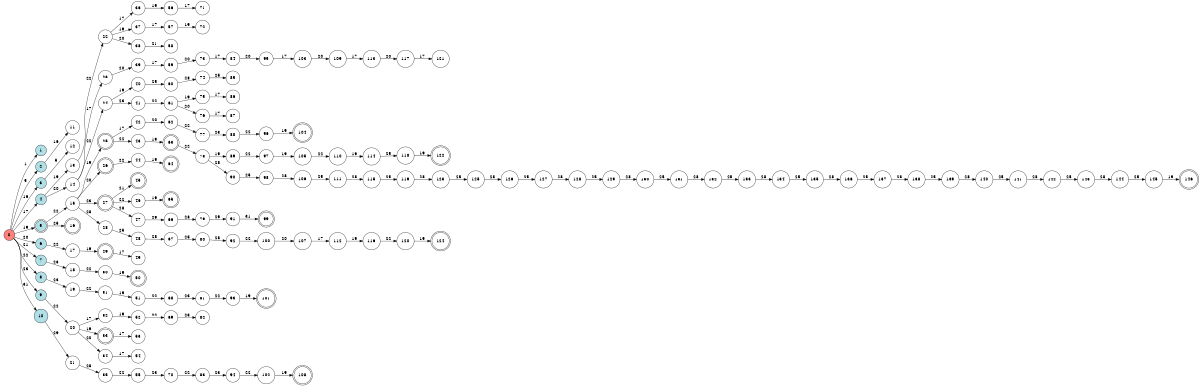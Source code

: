 digraph APTA {
__start0 [label="" shape="none"];

rankdir=LR;
size="8,5";

s0 [style="filled", color="black", fillcolor="#ff817b" shape="circle", label="0"];
s1 [style="filled", color="black", fillcolor="powderblue" shape="circle", label="1"];
s2 [style="filled", color="black", fillcolor="powderblue" shape="circle", label="2"];
s3 [style="filled", color="black", fillcolor="powderblue" shape="circle", label="3"];
s4 [style="filled", color="black", fillcolor="powderblue" shape="circle", label="4"];
s5 [style="rounded,filled", color="black", fillcolor="powderblue" shape="doublecircle", label="5"];
s6 [style="filled", color="black", fillcolor="powderblue" shape="circle", label="6"];
s7 [style="filled", color="black", fillcolor="powderblue" shape="circle", label="7"];
s8 [style="filled", color="black", fillcolor="powderblue" shape="circle", label="8"];
s9 [style="filled", color="black", fillcolor="powderblue" shape="circle", label="9"];
s10 [style="filled", color="black", fillcolor="powderblue" shape="circle", label="10"];
s11 [style="filled", color="black", fillcolor="white" shape="circle", label="11"];
s12 [style="filled", color="black", fillcolor="white" shape="circle", label="12"];
s13 [style="filled", color="black", fillcolor="white" shape="circle", label="13"];
s14 [style="filled", color="black", fillcolor="white" shape="circle", label="14"];
s15 [style="filled", color="black", fillcolor="white" shape="circle", label="15"];
s16 [style="rounded,filled", color="black", fillcolor="white" shape="doublecircle", label="16"];
s17 [style="filled", color="black", fillcolor="white" shape="circle", label="17"];
s18 [style="filled", color="black", fillcolor="white" shape="circle", label="18"];
s19 [style="filled", color="black", fillcolor="white" shape="circle", label="19"];
s20 [style="filled", color="black", fillcolor="white" shape="circle", label="20"];
s21 [style="filled", color="black", fillcolor="white" shape="circle", label="21"];
s22 [style="filled", color="black", fillcolor="white" shape="circle", label="22"];
s23 [style="filled", color="black", fillcolor="white" shape="circle", label="23"];
s24 [style="filled", color="black", fillcolor="white" shape="circle", label="24"];
s25 [style="rounded,filled", color="black", fillcolor="white" shape="doublecircle", label="25"];
s26 [style="rounded,filled", color="black", fillcolor="white" shape="doublecircle", label="26"];
s27 [style="rounded,filled", color="black", fillcolor="white" shape="doublecircle", label="27"];
s28 [style="filled", color="black", fillcolor="white" shape="circle", label="28"];
s29 [style="rounded,filled", color="black", fillcolor="white" shape="doublecircle", label="29"];
s30 [style="filled", color="black", fillcolor="white" shape="circle", label="30"];
s31 [style="filled", color="black", fillcolor="white" shape="circle", label="31"];
s32 [style="filled", color="black", fillcolor="white" shape="circle", label="32"];
s33 [style="rounded,filled", color="black", fillcolor="white" shape="doublecircle", label="33"];
s34 [style="filled", color="black", fillcolor="white" shape="circle", label="34"];
s35 [style="filled", color="black", fillcolor="white" shape="circle", label="35"];
s36 [style="filled", color="black", fillcolor="white" shape="circle", label="36"];
s37 [style="filled", color="black", fillcolor="white" shape="circle", label="37"];
s38 [style="filled", color="black", fillcolor="white" shape="circle", label="38"];
s39 [style="filled", color="black", fillcolor="white" shape="circle", label="39"];
s40 [style="filled", color="black", fillcolor="white" shape="circle", label="40"];
s41 [style="filled", color="black", fillcolor="white" shape="circle", label="41"];
s42 [style="filled", color="black", fillcolor="white" shape="circle", label="42"];
s43 [style="filled", color="black", fillcolor="white" shape="circle", label="43"];
s44 [style="filled", color="black", fillcolor="white" shape="circle", label="44"];
s45 [style="rounded,filled", color="black", fillcolor="white" shape="doublecircle", label="45"];
s46 [style="filled", color="black", fillcolor="white" shape="circle", label="46"];
s47 [style="filled", color="black", fillcolor="white" shape="circle", label="47"];
s48 [style="filled", color="black", fillcolor="white" shape="circle", label="48"];
s49 [style="filled", color="black", fillcolor="white" shape="circle", label="49"];
s50 [style="rounded,filled", color="black", fillcolor="white" shape="doublecircle", label="50"];
s51 [style="filled", color="black", fillcolor="white" shape="circle", label="51"];
s52 [style="filled", color="black", fillcolor="white" shape="circle", label="52"];
s53 [style="filled", color="black", fillcolor="white" shape="circle", label="53"];
s54 [style="filled", color="black", fillcolor="white" shape="circle", label="54"];
s55 [style="filled", color="black", fillcolor="white" shape="circle", label="55"];
s56 [style="filled", color="black", fillcolor="white" shape="circle", label="56"];
s57 [style="filled", color="black", fillcolor="white" shape="circle", label="57"];
s58 [style="filled", color="black", fillcolor="white" shape="circle", label="58"];
s59 [style="filled", color="black", fillcolor="white" shape="circle", label="59"];
s60 [style="filled", color="black", fillcolor="white" shape="circle", label="60"];
s61 [style="filled", color="black", fillcolor="white" shape="circle", label="61"];
s62 [style="filled", color="black", fillcolor="white" shape="circle", label="62"];
s63 [style="rounded,filled", color="black", fillcolor="white" shape="doublecircle", label="63"];
s64 [style="rounded,filled", color="black", fillcolor="white" shape="doublecircle", label="64"];
s65 [style="rounded,filled", color="black", fillcolor="white" shape="doublecircle", label="65"];
s66 [style="filled", color="black", fillcolor="white" shape="circle", label="66"];
s67 [style="filled", color="black", fillcolor="white" shape="circle", label="67"];
s68 [style="filled", color="black", fillcolor="white" shape="circle", label="68"];
s69 [style="filled", color="black", fillcolor="white" shape="circle", label="69"];
s70 [style="filled", color="black", fillcolor="white" shape="circle", label="70"];
s71 [style="filled", color="black", fillcolor="white" shape="circle", label="71"];
s72 [style="filled", color="black", fillcolor="white" shape="circle", label="72"];
s73 [style="filled", color="black", fillcolor="white" shape="circle", label="73"];
s74 [style="filled", color="black", fillcolor="white" shape="circle", label="74"];
s75 [style="filled", color="black", fillcolor="white" shape="circle", label="75"];
s76 [style="filled", color="black", fillcolor="white" shape="circle", label="76"];
s77 [style="filled", color="black", fillcolor="white" shape="circle", label="77"];
s78 [style="filled", color="black", fillcolor="white" shape="circle", label="78"];
s79 [style="filled", color="black", fillcolor="white" shape="circle", label="79"];
s80 [style="filled", color="black", fillcolor="white" shape="circle", label="80"];
s81 [style="filled", color="black", fillcolor="white" shape="circle", label="81"];
s82 [style="filled", color="black", fillcolor="white" shape="circle", label="82"];
s83 [style="filled", color="black", fillcolor="white" shape="circle", label="83"];
s84 [style="filled", color="black", fillcolor="white" shape="circle", label="84"];
s85 [style="filled", color="black", fillcolor="white" shape="circle", label="85"];
s86 [style="filled", color="black", fillcolor="white" shape="circle", label="86"];
s87 [style="filled", color="black", fillcolor="white" shape="circle", label="87"];
s88 [style="filled", color="black", fillcolor="white" shape="circle", label="88"];
s89 [style="filled", color="black", fillcolor="white" shape="circle", label="89"];
s90 [style="filled", color="black", fillcolor="white" shape="circle", label="90"];
s91 [style="filled", color="black", fillcolor="white" shape="circle", label="91"];
s92 [style="filled", color="black", fillcolor="white" shape="circle", label="92"];
s93 [style="filled", color="black", fillcolor="white" shape="circle", label="93"];
s94 [style="filled", color="black", fillcolor="white" shape="circle", label="94"];
s95 [style="filled", color="black", fillcolor="white" shape="circle", label="95"];
s96 [style="filled", color="black", fillcolor="white" shape="circle", label="96"];
s97 [style="filled", color="black", fillcolor="white" shape="circle", label="97"];
s98 [style="filled", color="black", fillcolor="white" shape="circle", label="98"];
s99 [style="rounded,filled", color="black", fillcolor="white" shape="doublecircle", label="99"];
s100 [style="filled", color="black", fillcolor="white" shape="circle", label="100"];
s101 [style="rounded,filled", color="black", fillcolor="white" shape="doublecircle", label="101"];
s102 [style="filled", color="black", fillcolor="white" shape="circle", label="102"];
s103 [style="filled", color="black", fillcolor="white" shape="circle", label="103"];
s104 [style="rounded,filled", color="black", fillcolor="white" shape="doublecircle", label="104"];
s105 [style="filled", color="black", fillcolor="white" shape="circle", label="105"];
s106 [style="filled", color="black", fillcolor="white" shape="circle", label="106"];
s107 [style="filled", color="black", fillcolor="white" shape="circle", label="107"];
s108 [style="rounded,filled", color="black", fillcolor="white" shape="doublecircle", label="108"];
s109 [style="filled", color="black", fillcolor="white" shape="circle", label="109"];
s110 [style="filled", color="black", fillcolor="white" shape="circle", label="110"];
s111 [style="filled", color="black", fillcolor="white" shape="circle", label="111"];
s112 [style="filled", color="black", fillcolor="white" shape="circle", label="112"];
s113 [style="filled", color="black", fillcolor="white" shape="circle", label="113"];
s114 [style="filled", color="black", fillcolor="white" shape="circle", label="114"];
s115 [style="filled", color="black", fillcolor="white" shape="circle", label="115"];
s116 [style="filled", color="black", fillcolor="white" shape="circle", label="116"];
s117 [style="filled", color="black", fillcolor="white" shape="circle", label="117"];
s118 [style="filled", color="black", fillcolor="white" shape="circle", label="118"];
s119 [style="filled", color="black", fillcolor="white" shape="circle", label="119"];
s120 [style="filled", color="black", fillcolor="white" shape="circle", label="120"];
s121 [style="filled", color="black", fillcolor="white" shape="circle", label="121"];
s122 [style="rounded,filled", color="black", fillcolor="white" shape="doublecircle", label="122"];
s123 [style="filled", color="black", fillcolor="white" shape="circle", label="123"];
s124 [style="rounded,filled", color="black", fillcolor="white" shape="doublecircle", label="124"];
s125 [style="filled", color="black", fillcolor="white" shape="circle", label="125"];
s126 [style="filled", color="black", fillcolor="white" shape="circle", label="126"];
s127 [style="filled", color="black", fillcolor="white" shape="circle", label="127"];
s128 [style="filled", color="black", fillcolor="white" shape="circle", label="128"];
s129 [style="filled", color="black", fillcolor="white" shape="circle", label="129"];
s130 [style="filled", color="black", fillcolor="white" shape="circle", label="130"];
s131 [style="filled", color="black", fillcolor="white" shape="circle", label="131"];
s132 [style="filled", color="black", fillcolor="white" shape="circle", label="132"];
s133 [style="filled", color="black", fillcolor="white" shape="circle", label="133"];
s134 [style="filled", color="black", fillcolor="white" shape="circle", label="134"];
s135 [style="filled", color="black", fillcolor="white" shape="circle", label="135"];
s136 [style="filled", color="black", fillcolor="white" shape="circle", label="136"];
s137 [style="filled", color="black", fillcolor="white" shape="circle", label="137"];
s138 [style="filled", color="black", fillcolor="white" shape="circle", label="138"];
s139 [style="filled", color="black", fillcolor="white" shape="circle", label="139"];
s140 [style="filled", color="black", fillcolor="white" shape="circle", label="140"];
s141 [style="filled", color="black", fillcolor="white" shape="circle", label="141"];
s142 [style="filled", color="black", fillcolor="white" shape="circle", label="142"];
s143 [style="filled", color="black", fillcolor="white" shape="circle", label="143"];
s144 [style="filled", color="black", fillcolor="white" shape="circle", label="144"];
s145 [style="filled", color="black", fillcolor="white" shape="circle", label="145"];
s146 [style="rounded,filled", color="black", fillcolor="white" shape="doublecircle", label="146"];
s0 -> s1 [label="1"];
s0 -> s2 [label="5"];
s0 -> s3 [label="16"];
s0 -> s4 [label="17"];
s0 -> s5 [label="19"];
s0 -> s6 [label="20"];
s0 -> s7 [label="21"];
s0 -> s8 [label="22"];
s0 -> s9 [label="23"];
s0 -> s10 [label="31"];
s2 -> s11 [label="16"];
s3 -> s12 [label="5"];
s4 -> s13 [label="19"];
s4 -> s14 [label="20"];
s5 -> s15 [label="22"];
s5 -> s16 [label="25"];
s6 -> s17 [label="22"];
s7 -> s18 [label="23"];
s8 -> s19 [label="23"];
s9 -> s20 [label="22"];
s10 -> s21 [label="29"];
s13 -> s22 [label="22"];
s14 -> s23 [label="17"];
s14 -> s24 [label="22"];
s15 -> s25 [label="19"];
s15 -> s26 [label="20"];
s15 -> s27 [label="23"];
s15 -> s28 [label="28"];
s17 -> s29 [label="19"];
s18 -> s30 [label="22"];
s19 -> s31 [label="22"];
s20 -> s32 [label="17"];
s20 -> s33 [label="19"];
s20 -> s34 [label="20"];
s21 -> s35 [label="28"];
s22 -> s36 [label="17"];
s22 -> s37 [label="19"];
s22 -> s38 [label="20"];
s23 -> s39 [label="20"];
s24 -> s40 [label="19"];
s24 -> s41 [label="23"];
s25 -> s42 [label="17"];
s25 -> s43 [label="22"];
s26 -> s44 [label="22"];
s27 -> s45 [label="21"];
s27 -> s46 [label="22"];
s27 -> s47 [label="28"];
s28 -> s48 [label="25"];
s29 -> s49 [label="17"];
s30 -> s50 [label="19"];
s31 -> s51 [label="19"];
s32 -> s52 [label="19"];
s33 -> s53 [label="17"];
s34 -> s54 [label="17"];
s35 -> s55 [label="22"];
s36 -> s56 [label="19"];
s37 -> s57 [label="17"];
s38 -> s58 [label="21"];
s39 -> s59 [label="17"];
s40 -> s60 [label="25"];
s41 -> s61 [label="22"];
s42 -> s62 [label="20"];
s43 -> s63 [label="19"];
s44 -> s64 [label="19"];
s46 -> s65 [label="19"];
s47 -> s66 [label="29"];
s48 -> s67 [label="28"];
s51 -> s68 [label="22"];
s52 -> s69 [label="22"];
s55 -> s70 [label="23"];
s56 -> s71 [label="17"];
s57 -> s72 [label="19"];
s59 -> s73 [label="20"];
s60 -> s74 [label="28"];
s61 -> s75 [label="19"];
s61 -> s76 [label="20"];
s62 -> s77 [label="22"];
s63 -> s78 [label="22"];
s66 -> s79 [label="28"];
s67 -> s80 [label="25"];
s68 -> s81 [label="23"];
s69 -> s82 [label="23"];
s70 -> s83 [label="22"];
s73 -> s84 [label="17"];
s74 -> s85 [label="25"];
s75 -> s86 [label="17"];
s76 -> s87 [label="17"];
s77 -> s88 [label="23"];
s78 -> s89 [label="19"];
s78 -> s90 [label="28"];
s79 -> s91 [label="29"];
s80 -> s92 [label="28"];
s81 -> s93 [label="22"];
s83 -> s94 [label="23"];
s84 -> s95 [label="20"];
s88 -> s96 [label="22"];
s89 -> s97 [label="22"];
s90 -> s98 [label="25"];
s91 -> s99 [label="31"];
s92 -> s100 [label="22"];
s93 -> s101 [label="19"];
s94 -> s102 [label="22"];
s95 -> s103 [label="17"];
s96 -> s104 [label="19"];
s97 -> s105 [label="19"];
s98 -> s106 [label="28"];
s100 -> s107 [label="20"];
s102 -> s108 [label="19"];
s103 -> s109 [label="20"];
s105 -> s110 [label="22"];
s106 -> s111 [label="25"];
s107 -> s112 [label="17"];
s109 -> s113 [label="17"];
s110 -> s114 [label="19"];
s111 -> s115 [label="28"];
s112 -> s116 [label="19"];
s113 -> s117 [label="20"];
s114 -> s118 [label="25"];
s115 -> s119 [label="25"];
s116 -> s120 [label="22"];
s117 -> s121 [label="17"];
s118 -> s122 [label="19"];
s119 -> s123 [label="28"];
s120 -> s124 [label="19"];
s123 -> s125 [label="25"];
s125 -> s126 [label="28"];
s126 -> s127 [label="25"];
s127 -> s128 [label="28"];
s128 -> s129 [label="25"];
s129 -> s130 [label="28"];
s130 -> s131 [label="25"];
s131 -> s132 [label="28"];
s132 -> s133 [label="25"];
s133 -> s134 [label="28"];
s134 -> s135 [label="25"];
s135 -> s136 [label="28"];
s136 -> s137 [label="25"];
s137 -> s138 [label="28"];
s138 -> s139 [label="25"];
s139 -> s140 [label="28"];
s140 -> s141 [label="25"];
s141 -> s142 [label="28"];
s142 -> s143 [label="25"];
s143 -> s144 [label="28"];
s144 -> s145 [label="25"];
s145 -> s146 [label="19"];

}